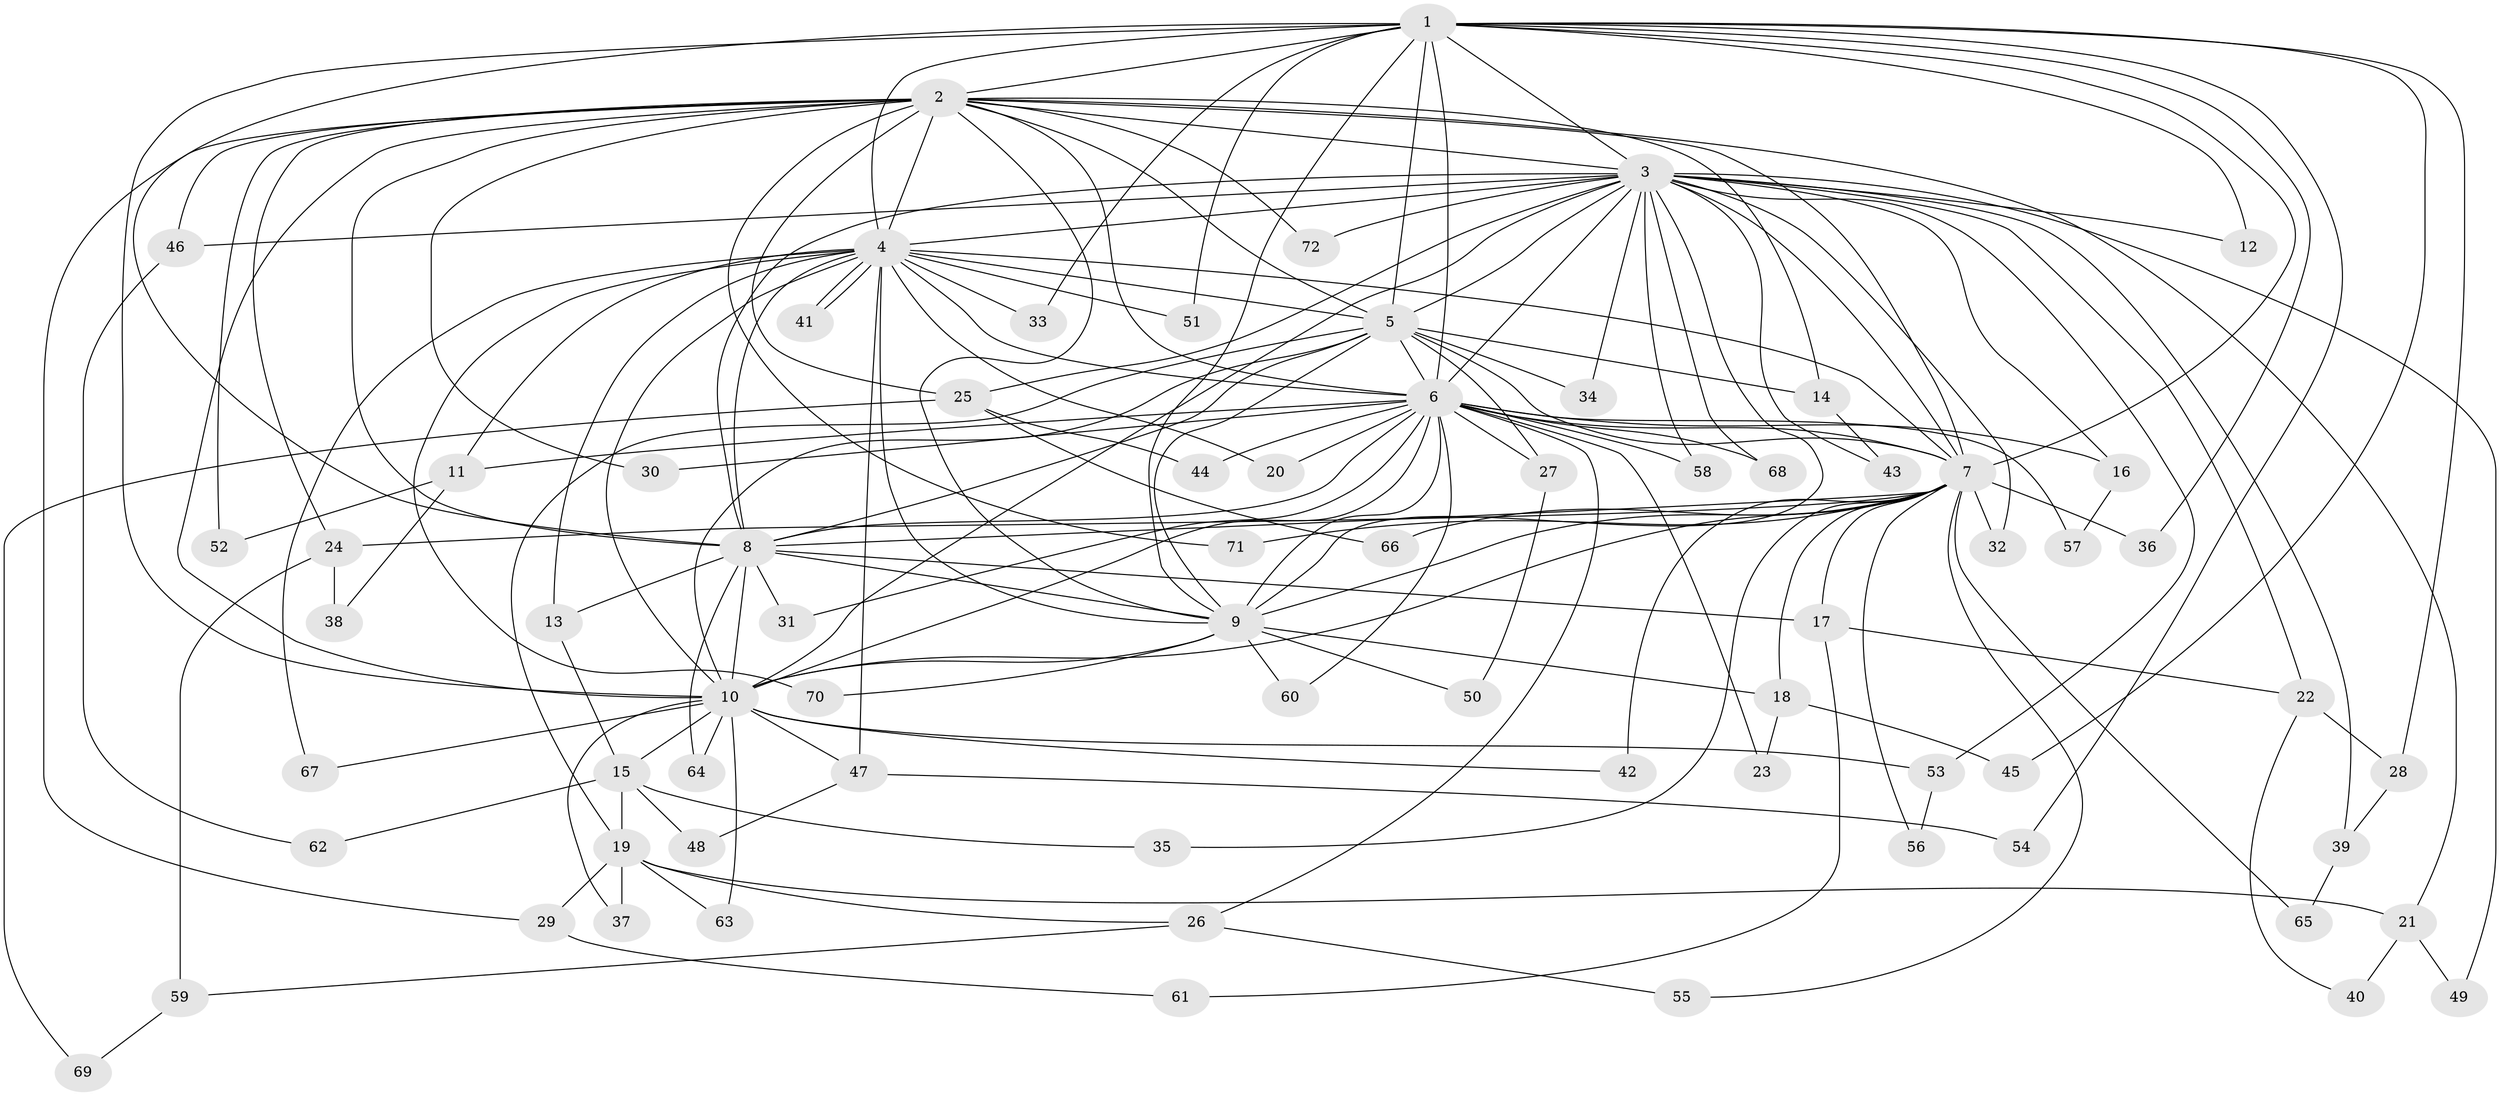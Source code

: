 // coarse degree distribution, {18: 0.03773584905660377, 16: 0.018867924528301886, 21: 0.018867924528301886, 15: 0.03773584905660377, 19: 0.018867924528301886, 17: 0.018867924528301886, 4: 0.1509433962264151, 2: 0.5471698113207547, 6: 0.018867924528301886, 3: 0.07547169811320754, 5: 0.03773584905660377, 1: 0.018867924528301886}
// Generated by graph-tools (version 1.1) at 2025/51/02/27/25 19:51:43]
// undirected, 72 vertices, 169 edges
graph export_dot {
graph [start="1"]
  node [color=gray90,style=filled];
  1;
  2;
  3;
  4;
  5;
  6;
  7;
  8;
  9;
  10;
  11;
  12;
  13;
  14;
  15;
  16;
  17;
  18;
  19;
  20;
  21;
  22;
  23;
  24;
  25;
  26;
  27;
  28;
  29;
  30;
  31;
  32;
  33;
  34;
  35;
  36;
  37;
  38;
  39;
  40;
  41;
  42;
  43;
  44;
  45;
  46;
  47;
  48;
  49;
  50;
  51;
  52;
  53;
  54;
  55;
  56;
  57;
  58;
  59;
  60;
  61;
  62;
  63;
  64;
  65;
  66;
  67;
  68;
  69;
  70;
  71;
  72;
  1 -- 2;
  1 -- 3;
  1 -- 4;
  1 -- 5;
  1 -- 6;
  1 -- 7;
  1 -- 8;
  1 -- 9;
  1 -- 10;
  1 -- 12;
  1 -- 28;
  1 -- 33;
  1 -- 36;
  1 -- 45;
  1 -- 51;
  1 -- 54;
  2 -- 3;
  2 -- 4;
  2 -- 5;
  2 -- 6;
  2 -- 7;
  2 -- 8;
  2 -- 9;
  2 -- 10;
  2 -- 14;
  2 -- 21;
  2 -- 24;
  2 -- 25;
  2 -- 29;
  2 -- 30;
  2 -- 46;
  2 -- 52;
  2 -- 71;
  2 -- 72;
  3 -- 4;
  3 -- 5;
  3 -- 6;
  3 -- 7;
  3 -- 8;
  3 -- 9;
  3 -- 10;
  3 -- 12;
  3 -- 16;
  3 -- 22;
  3 -- 25;
  3 -- 32;
  3 -- 34;
  3 -- 39;
  3 -- 43;
  3 -- 46;
  3 -- 49;
  3 -- 53;
  3 -- 58;
  3 -- 68;
  3 -- 72;
  4 -- 5;
  4 -- 6;
  4 -- 7;
  4 -- 8;
  4 -- 9;
  4 -- 10;
  4 -- 11;
  4 -- 13;
  4 -- 20;
  4 -- 33;
  4 -- 41;
  4 -- 41;
  4 -- 47;
  4 -- 51;
  4 -- 67;
  4 -- 70;
  5 -- 6;
  5 -- 7;
  5 -- 8;
  5 -- 9;
  5 -- 10;
  5 -- 14;
  5 -- 19;
  5 -- 27;
  5 -- 34;
  6 -- 7;
  6 -- 8;
  6 -- 9;
  6 -- 10;
  6 -- 11;
  6 -- 16;
  6 -- 20;
  6 -- 23;
  6 -- 26;
  6 -- 27;
  6 -- 30;
  6 -- 31;
  6 -- 44;
  6 -- 57;
  6 -- 58;
  6 -- 60;
  6 -- 68;
  7 -- 8;
  7 -- 9;
  7 -- 10;
  7 -- 17;
  7 -- 18;
  7 -- 24;
  7 -- 32;
  7 -- 35;
  7 -- 36;
  7 -- 42;
  7 -- 55;
  7 -- 56;
  7 -- 65;
  7 -- 66;
  7 -- 71;
  8 -- 9;
  8 -- 10;
  8 -- 13;
  8 -- 17;
  8 -- 31;
  8 -- 64;
  9 -- 10;
  9 -- 18;
  9 -- 50;
  9 -- 60;
  9 -- 70;
  10 -- 15;
  10 -- 37;
  10 -- 42;
  10 -- 47;
  10 -- 53;
  10 -- 63;
  10 -- 64;
  10 -- 67;
  11 -- 38;
  11 -- 52;
  13 -- 15;
  14 -- 43;
  15 -- 19;
  15 -- 35;
  15 -- 48;
  15 -- 62;
  16 -- 57;
  17 -- 22;
  17 -- 61;
  18 -- 23;
  18 -- 45;
  19 -- 21;
  19 -- 26;
  19 -- 29;
  19 -- 37;
  19 -- 63;
  21 -- 40;
  21 -- 49;
  22 -- 28;
  22 -- 40;
  24 -- 38;
  24 -- 59;
  25 -- 44;
  25 -- 66;
  25 -- 69;
  26 -- 55;
  26 -- 59;
  27 -- 50;
  28 -- 39;
  29 -- 61;
  39 -- 65;
  46 -- 62;
  47 -- 48;
  47 -- 54;
  53 -- 56;
  59 -- 69;
}
